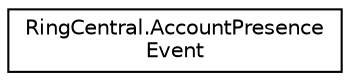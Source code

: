 digraph "Graphical Class Hierarchy"
{
 // LATEX_PDF_SIZE
  edge [fontname="Helvetica",fontsize="10",labelfontname="Helvetica",labelfontsize="10"];
  node [fontname="Helvetica",fontsize="10",shape=record];
  rankdir="LR";
  Node0 [label="RingCentral.AccountPresence\lEvent",height=0.2,width=0.4,color="black", fillcolor="white", style="filled",URL="$classRingCentral_1_1AccountPresenceEvent.html",tooltip=" "];
}
